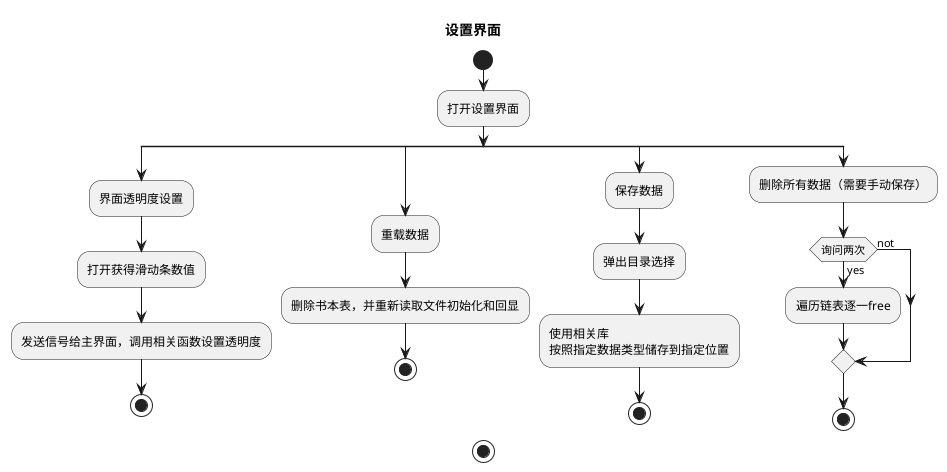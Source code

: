 @startuml LibraryManagementSystem

title **设置界面**

start
:打开设置界面;
split
    :界面透明度设置;
    :打开获得滑动条数值;
    :发送信号给主界面，调用相关函数设置透明度;
    stop
split again
    :重载数据;
    :删除书本表，并重新读取文件初始化和回显;
    stop
split again
    :保存数据;
    :弹出目录选择;
    :使用相关库
    按照指定数据类型储存到指定位置;
    stop
split again
    :删除所有数据（需要手动保存）;
    if(询问两次) then(yes)
        :遍历链表逐一free;
    else(not)
    endif
    stop
end split
stop

@enduml
